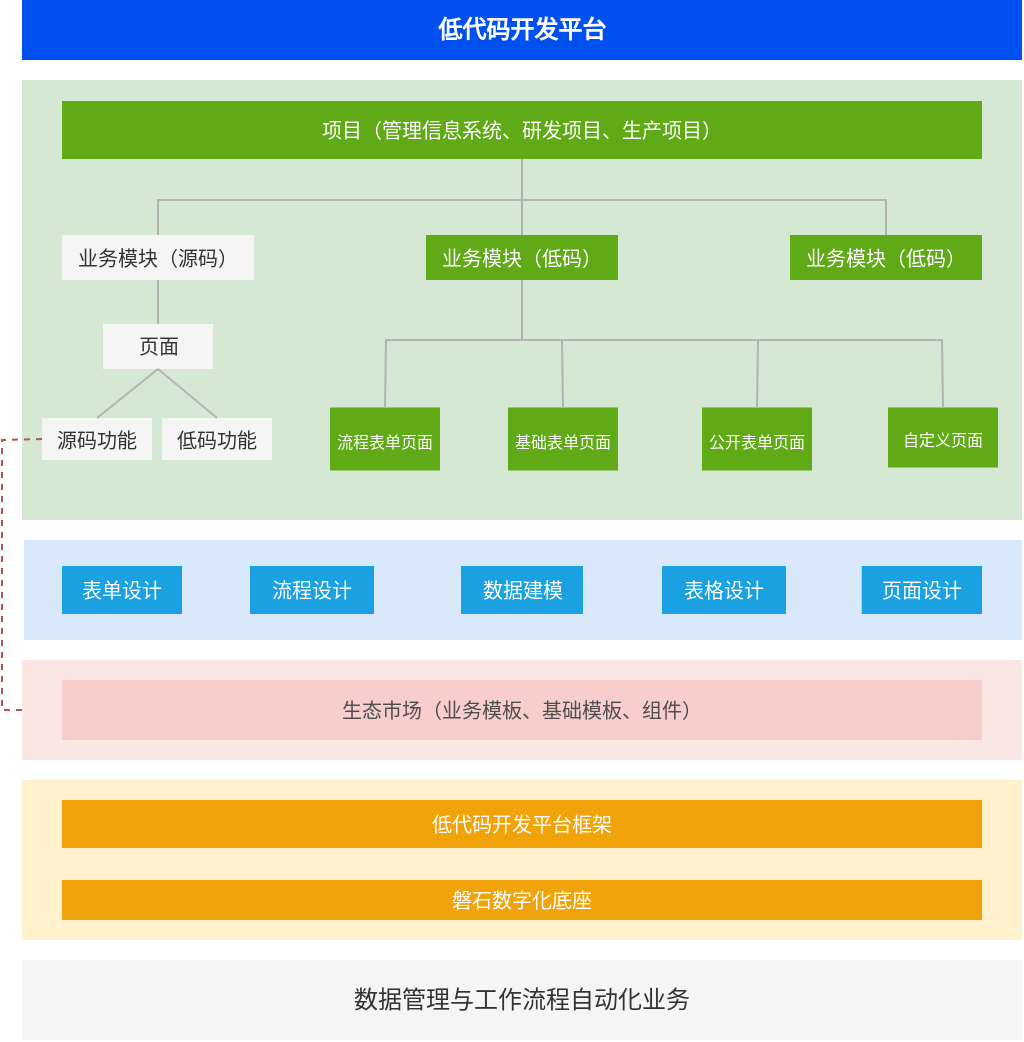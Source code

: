 <mxfile version="24.4.4" type="github">
  <diagram name="第 1 页" id="Xk4DTeO2L7ebXj1VIphF">
    <mxGraphModel dx="1195" dy="650" grid="1" gridSize="10" guides="1" tooltips="1" connect="1" arrows="1" fold="1" page="1" pageScale="1" pageWidth="827" pageHeight="1169" math="0" shadow="0">
      <root>
        <mxCell id="0" />
        <mxCell id="1" parent="0" />
        <mxCell id="1DKFtj1IndCgD2F-R4Oi-11" value="" style="rounded=0;whiteSpace=wrap;html=1;fillColor=#dae8fc;strokeColor=none;" parent="1" vertex="1">
          <mxGeometry x="331" y="670" width="499" height="50" as="geometry" />
        </mxCell>
        <mxCell id="1DKFtj1IndCgD2F-R4Oi-1" value="" style="rounded=0;whiteSpace=wrap;html=1;fillColor=#FAE7E3;dashed=1;strokeColor=none;" parent="1" vertex="1">
          <mxGeometry x="330" y="730" width="500" height="50" as="geometry" />
        </mxCell>
        <mxCell id="Bs9pkw0BLUhhkMPPzYj--3" value="" style="rounded=0;whiteSpace=wrap;html=1;fillColor=#fff2cc;dashed=1;strokeColor=none;" parent="1" vertex="1">
          <mxGeometry x="330" y="790" width="500" height="80" as="geometry" />
        </mxCell>
        <mxCell id="2grN98Y4-Hv0bliAiQ4v-3" value="" style="rounded=0;whiteSpace=wrap;html=1;fillColor=#d5e8d4;dashed=1;strokeColor=none;" parent="1" vertex="1">
          <mxGeometry x="330" y="440" width="500" height="220" as="geometry" />
        </mxCell>
        <mxCell id="2grN98Y4-Hv0bliAiQ4v-35" value="&lt;b style=&quot;&quot;&gt;&lt;font style=&quot;font-size: 12px;&quot;&gt;低代码开发平台&lt;/font&gt;&lt;/b&gt;" style="rounded=0;whiteSpace=wrap;html=1;fillColor=#0050ef;fontColor=#ffffff;strokeColor=none;" parent="1" vertex="1">
          <mxGeometry x="330" y="400" width="500" height="30" as="geometry" />
        </mxCell>
        <mxCell id="2grN98Y4-Hv0bliAiQ4v-36" value="&lt;font color=&quot;#ffffff&quot; style=&quot;font-size: 10px;&quot;&gt;低代码开发平台框架&lt;/font&gt;" style="rounded=0;whiteSpace=wrap;html=1;fillColor=#f0a30a;strokeColor=none;align=center;fontColor=#000000;" parent="1" vertex="1">
          <mxGeometry x="350" y="800" width="460" height="24" as="geometry" />
        </mxCell>
        <mxCell id="2grN98Y4-Hv0bliAiQ4v-37" value="&lt;font color=&quot;#ffffff&quot; style=&quot;font-size: 10px;&quot;&gt;磐石数字化底座&lt;/font&gt;" style="rounded=0;whiteSpace=wrap;html=1;fillColor=#f0a30a;strokeColor=none;align=center;fontColor=#000000;" parent="1" vertex="1">
          <mxGeometry x="350" y="840" width="460" height="20" as="geometry" />
        </mxCell>
        <mxCell id="2grN98Y4-Hv0bliAiQ4v-41" value="&lt;span style=&quot;font-size: 10px;&quot;&gt;项目（管理信息系统、研发项目、生产项目）&lt;/span&gt;" style="rounded=0;whiteSpace=wrap;html=1;fillColor=#60a917;fontColor=#ffffff;strokeColor=none;align=center;" parent="1" vertex="1">
          <mxGeometry x="350" y="450.5" width="460" height="29" as="geometry" />
        </mxCell>
        <mxCell id="2grN98Y4-Hv0bliAiQ4v-42" value="&lt;span style=&quot;font-size: 10px;&quot;&gt;业务模块&lt;/span&gt;&lt;span style=&quot;font-size: 10px;&quot;&gt;（源码）&lt;/span&gt;" style="rounded=0;whiteSpace=wrap;html=1;align=center;fillColor=#f5f5f5;fontColor=#333333;strokeColor=none;" parent="1" vertex="1">
          <mxGeometry x="350" y="517.5" width="96" height="22.5" as="geometry" />
        </mxCell>
        <mxCell id="2grN98Y4-Hv0bliAiQ4v-43" value="&lt;span style=&quot;font-size: 10px;&quot;&gt;低码功能&lt;/span&gt;" style="rounded=0;whiteSpace=wrap;html=1;fillColor=#f5f5f5;fontColor=#333333;strokeColor=none;align=center;" parent="1" vertex="1">
          <mxGeometry x="400" y="609" width="55" height="21" as="geometry" />
        </mxCell>
        <mxCell id="2grN98Y4-Hv0bliAiQ4v-44" value="&lt;font style=&quot;font-size: 10px;&quot;&gt;表单设计&lt;/font&gt;" style="rounded=0;whiteSpace=wrap;html=1;fillColor=#1ba1e2;fontColor=#ffffff;strokeColor=none;align=center;" parent="1" vertex="1">
          <mxGeometry x="350" y="683" width="60" height="24" as="geometry" />
        </mxCell>
        <mxCell id="2grN98Y4-Hv0bliAiQ4v-45" style="edgeStyle=orthogonalEdgeStyle;rounded=0;orthogonalLoop=1;jettySize=auto;html=1;exitX=0.5;exitY=1;exitDx=0;exitDy=0;" parent="1" source="2grN98Y4-Hv0bliAiQ4v-44" target="2grN98Y4-Hv0bliAiQ4v-44" edge="1">
          <mxGeometry relative="1" as="geometry" />
        </mxCell>
        <mxCell id="2grN98Y4-Hv0bliAiQ4v-48" value="&lt;font style=&quot;font-size: 10px;&quot;&gt;源码功能&lt;/font&gt;" style="rounded=0;whiteSpace=wrap;html=1;fillColor=#f5f5f5;strokeColor=none;align=center;fontColor=#333333;" parent="1" vertex="1">
          <mxGeometry x="340" y="609" width="55" height="21" as="geometry" />
        </mxCell>
        <mxCell id="2grN98Y4-Hv0bliAiQ4v-49" value="&lt;font style=&quot;font-size: 8px;&quot;&gt;流程表单页面&lt;/font&gt;" style="rounded=0;whiteSpace=wrap;html=1;fillColor=#60a917;fontColor=#ffffff;strokeColor=none;align=center;" parent="1" vertex="1">
          <mxGeometry x="484" y="603.75" width="55" height="31.5" as="geometry" />
        </mxCell>
        <mxCell id="2grN98Y4-Hv0bliAiQ4v-50" value="&lt;font style=&quot;font-size: 8px;&quot;&gt;基础表单页面&lt;/font&gt;" style="rounded=0;whiteSpace=wrap;html=1;fillColor=#60a917;strokeColor=none;align=center;fontColor=#ffffff;" parent="1" vertex="1">
          <mxGeometry x="573" y="603.75" width="55" height="31.5" as="geometry" />
        </mxCell>
        <mxCell id="2grN98Y4-Hv0bliAiQ4v-51" value="&lt;font style=&quot;font-size: 8px;&quot;&gt;公开表单页面&lt;/font&gt;" style="rounded=0;whiteSpace=wrap;html=1;fillColor=#60a917;strokeColor=none;align=center;fontColor=#ffffff;" parent="1" vertex="1">
          <mxGeometry x="670" y="603.75" width="55" height="31.5" as="geometry" />
        </mxCell>
        <mxCell id="2grN98Y4-Hv0bliAiQ4v-53" value="&lt;font style=&quot;font-size: 8px;&quot;&gt;自定义页面&lt;/font&gt;" style="rounded=0;whiteSpace=wrap;html=1;fillColor=#60a917;fontColor=#ffffff;strokeColor=none;align=center;" parent="1" vertex="1">
          <mxGeometry x="763" y="603.75" width="55" height="30" as="geometry" />
        </mxCell>
        <mxCell id="2grN98Y4-Hv0bliAiQ4v-66" value="&lt;font style=&quot;font-size: 10px;&quot;&gt;流程设计&lt;/font&gt;" style="rounded=0;whiteSpace=wrap;html=1;fillColor=#1ba1e2;fontColor=#ffffff;strokeColor=none;align=center;" parent="1" vertex="1">
          <mxGeometry x="444" y="683" width="62" height="24" as="geometry" />
        </mxCell>
        <mxCell id="2grN98Y4-Hv0bliAiQ4v-67" value="&lt;font style=&quot;font-size: 10px;&quot;&gt;数据建模&lt;/font&gt;" style="rounded=0;whiteSpace=wrap;html=1;fillColor=#1ba1e2;fontColor=#ffffff;strokeColor=none;align=center;" parent="1" vertex="1">
          <mxGeometry x="549.5" y="683" width="61" height="24" as="geometry" />
        </mxCell>
        <mxCell id="2grN98Y4-Hv0bliAiQ4v-68" value="&lt;font style=&quot;font-size: 10px;&quot;&gt;页面设计&lt;/font&gt;" style="rounded=0;whiteSpace=wrap;html=1;fillColor=#1ba1e2;fontColor=#ffffff;strokeColor=none;align=center;" parent="1" vertex="1">
          <mxGeometry x="749.88" y="683" width="60.12" height="24" as="geometry" />
        </mxCell>
        <mxCell id="2grN98Y4-Hv0bliAiQ4v-69" value="&lt;font style=&quot;font-size: 10px;&quot;&gt;表格设计&lt;/font&gt;" style="rounded=0;whiteSpace=wrap;html=1;fillColor=#1ba1e2;fontColor=#ffffff;strokeColor=none;align=center;" parent="1" vertex="1">
          <mxGeometry x="650" y="683" width="62" height="24" as="geometry" />
        </mxCell>
        <mxCell id="Bs9pkw0BLUhhkMPPzYj--1" value="&lt;span style=&quot;font-size: 10px;&quot;&gt;&lt;font color=&quot;#4d4d4d&quot;&gt;生态市场（业务模板、基础模板、组件）&lt;/font&gt;&lt;/span&gt;" style="rounded=0;whiteSpace=wrap;html=1;fillColor=#f8cecc;strokeColor=none;align=center;" parent="1" vertex="1">
          <mxGeometry x="350" y="740" width="460" height="30" as="geometry" />
        </mxCell>
        <mxCell id="1DKFtj1IndCgD2F-R4Oi-2" value="&lt;span style=&quot;font-size: 10px;&quot;&gt;页面&lt;/span&gt;" style="rounded=0;whiteSpace=wrap;html=1;fillColor=#f5f5f5;fontColor=#333333;strokeColor=none;align=center;" parent="1" vertex="1">
          <mxGeometry x="370.5" y="562" width="55" height="22.5" as="geometry" />
        </mxCell>
        <mxCell id="1DKFtj1IndCgD2F-R4Oi-14" value="&lt;span style=&quot;font-size: 10px;&quot;&gt;业务模块&lt;/span&gt;&lt;span style=&quot;font-size: 10px;&quot;&gt;（低码）&lt;/span&gt;" style="rounded=0;whiteSpace=wrap;html=1;align=center;fillColor=#60a917;fontColor=#ffffff;strokeColor=none;" parent="1" vertex="1">
          <mxGeometry x="532" y="517.5" width="96" height="22.5" as="geometry" />
        </mxCell>
        <mxCell id="1DKFtj1IndCgD2F-R4Oi-15" value="&lt;span style=&quot;font-size: 10px;&quot;&gt;业务模块&lt;/span&gt;&lt;span style=&quot;font-size: 10px;&quot;&gt;（低码）&lt;/span&gt;" style="rounded=0;whiteSpace=wrap;html=1;align=center;fillColor=#60a917;fontColor=#ffffff;strokeColor=none;" parent="1" vertex="1">
          <mxGeometry x="714" y="517.5" width="96" height="22.5" as="geometry" />
        </mxCell>
        <mxCell id="1DKFtj1IndCgD2F-R4Oi-17" value="" style="endArrow=none;html=1;rounded=0;entryX=0.5;entryY=1;entryDx=0;entryDy=0;exitX=0.5;exitY=0;exitDx=0;exitDy=0;strokeColor=#B3B3B3;" parent="1" source="1DKFtj1IndCgD2F-R4Oi-14" target="2grN98Y4-Hv0bliAiQ4v-41" edge="1">
          <mxGeometry width="50" height="50" relative="1" as="geometry">
            <mxPoint x="550" y="550" as="sourcePoint" />
            <mxPoint x="600" y="500" as="targetPoint" />
          </mxGeometry>
        </mxCell>
        <mxCell id="1DKFtj1IndCgD2F-R4Oi-18" value="" style="endArrow=none;html=1;rounded=0;exitX=0.5;exitY=0;exitDx=0;exitDy=0;entryX=0.5;entryY=1;entryDx=0;entryDy=0;strokeColor=#B3B3B3;" parent="1" source="2grN98Y4-Hv0bliAiQ4v-42" target="2grN98Y4-Hv0bliAiQ4v-41" edge="1">
          <mxGeometry width="50" height="50" relative="1" as="geometry">
            <mxPoint x="550" y="550" as="sourcePoint" />
            <mxPoint x="600" y="500" as="targetPoint" />
            <Array as="points">
              <mxPoint x="398" y="500" />
              <mxPoint x="580" y="500" />
            </Array>
          </mxGeometry>
        </mxCell>
        <mxCell id="1DKFtj1IndCgD2F-R4Oi-20" value="" style="endArrow=none;html=1;rounded=0;entryX=0.5;entryY=0;entryDx=0;entryDy=0;strokeColor=#B3B3B3;" parent="1" target="1DKFtj1IndCgD2F-R4Oi-15" edge="1">
          <mxGeometry width="50" height="50" relative="1" as="geometry">
            <mxPoint x="580" y="480" as="sourcePoint" />
            <mxPoint x="762" y="518" as="targetPoint" />
            <Array as="points">
              <mxPoint x="580" y="500" />
              <mxPoint x="762" y="500" />
            </Array>
          </mxGeometry>
        </mxCell>
        <mxCell id="1DKFtj1IndCgD2F-R4Oi-21" value="" style="endArrow=none;html=1;rounded=0;entryX=0.5;entryY=1;entryDx=0;entryDy=0;strokeColor=#B3B3B3;" parent="1" source="1DKFtj1IndCgD2F-R4Oi-2" target="2grN98Y4-Hv0bliAiQ4v-42" edge="1">
          <mxGeometry width="50" height="50" relative="1" as="geometry">
            <mxPoint x="660" y="570" as="sourcePoint" />
            <mxPoint x="710" y="520" as="targetPoint" />
          </mxGeometry>
        </mxCell>
        <mxCell id="1DKFtj1IndCgD2F-R4Oi-41" value="" style="endArrow=none;html=1;rounded=0;exitX=0.5;exitY=0;exitDx=0;exitDy=0;entryX=0.5;entryY=1;entryDx=0;entryDy=0;fillColor=#f5f5f5;strokeColor=#B3B3B3;" parent="1" source="2grN98Y4-Hv0bliAiQ4v-49" target="1DKFtj1IndCgD2F-R4Oi-14" edge="1">
          <mxGeometry width="50" height="50" relative="1" as="geometry">
            <mxPoint x="570" y="570" as="sourcePoint" />
            <mxPoint x="620" y="520" as="targetPoint" />
            <Array as="points">
              <mxPoint x="512" y="570" />
              <mxPoint x="580" y="570" />
            </Array>
          </mxGeometry>
        </mxCell>
        <mxCell id="1DKFtj1IndCgD2F-R4Oi-42" value="" style="endArrow=none;html=1;rounded=0;exitX=0.5;exitY=0;exitDx=0;exitDy=0;entryX=0.5;entryY=1;entryDx=0;entryDy=0;fillColor=#f5f5f5;strokeColor=#B3B3B3;" parent="1" source="2grN98Y4-Hv0bliAiQ4v-50" target="1DKFtj1IndCgD2F-R4Oi-14" edge="1">
          <mxGeometry width="50" height="50" relative="1" as="geometry">
            <mxPoint x="522" y="614" as="sourcePoint" />
            <mxPoint x="590" y="550" as="targetPoint" />
            <Array as="points">
              <mxPoint x="600" y="570" />
              <mxPoint x="580" y="570" />
            </Array>
          </mxGeometry>
        </mxCell>
        <mxCell id="1DKFtj1IndCgD2F-R4Oi-43" value="" style="endArrow=none;html=1;rounded=0;exitX=0.5;exitY=0;exitDx=0;exitDy=0;entryX=0.5;entryY=1;entryDx=0;entryDy=0;fillColor=#f5f5f5;strokeColor=#B3B3B3;" parent="1" source="2grN98Y4-Hv0bliAiQ4v-51" target="1DKFtj1IndCgD2F-R4Oi-14" edge="1">
          <mxGeometry width="50" height="50" relative="1" as="geometry">
            <mxPoint x="611" y="614" as="sourcePoint" />
            <mxPoint x="590" y="550" as="targetPoint" />
            <Array as="points">
              <mxPoint x="698" y="570" />
              <mxPoint x="580" y="570" />
            </Array>
          </mxGeometry>
        </mxCell>
        <mxCell id="1DKFtj1IndCgD2F-R4Oi-44" value="" style="endArrow=none;html=1;rounded=0;exitX=0.5;exitY=0;exitDx=0;exitDy=0;entryX=0.5;entryY=1;entryDx=0;entryDy=0;fillColor=#f5f5f5;strokeColor=#B3B3B3;" parent="1" source="2grN98Y4-Hv0bliAiQ4v-53" target="1DKFtj1IndCgD2F-R4Oi-14" edge="1">
          <mxGeometry width="50" height="50" relative="1" as="geometry">
            <mxPoint x="708" y="614" as="sourcePoint" />
            <mxPoint x="590" y="550" as="targetPoint" />
            <Array as="points">
              <mxPoint x="790" y="570" />
              <mxPoint x="580" y="570" />
            </Array>
          </mxGeometry>
        </mxCell>
        <mxCell id="1DKFtj1IndCgD2F-R4Oi-45" value="" style="endArrow=none;html=1;rounded=0;exitX=0.5;exitY=0;exitDx=0;exitDy=0;entryX=0.5;entryY=1;entryDx=0;entryDy=0;fillColor=#f5f5f5;strokeColor=#B3B3B3;" parent="1" source="2grN98Y4-Hv0bliAiQ4v-48" target="1DKFtj1IndCgD2F-R4Oi-2" edge="1">
          <mxGeometry width="50" height="50" relative="1" as="geometry">
            <mxPoint x="490" y="580" as="sourcePoint" />
            <mxPoint x="540" y="530" as="targetPoint" />
          </mxGeometry>
        </mxCell>
        <mxCell id="1DKFtj1IndCgD2F-R4Oi-46" value="" style="endArrow=none;html=1;rounded=0;exitX=0.5;exitY=1;exitDx=0;exitDy=0;entryX=0.5;entryY=0;entryDx=0;entryDy=0;fillColor=#f5f5f5;strokeColor=#B3B3B3;" parent="1" source="1DKFtj1IndCgD2F-R4Oi-2" target="2grN98Y4-Hv0bliAiQ4v-43" edge="1">
          <mxGeometry width="50" height="50" relative="1" as="geometry">
            <mxPoint x="378" y="619" as="sourcePoint" />
            <mxPoint x="408" y="595" as="targetPoint" />
          </mxGeometry>
        </mxCell>
        <mxCell id="1DKFtj1IndCgD2F-R4Oi-47" value="" style="endArrow=none;html=1;rounded=0;entryX=0;entryY=0.5;entryDx=0;entryDy=0;exitX=0;exitY=0.5;exitDx=0;exitDy=0;fillColor=#f8cecc;strokeColor=#b85450;dashed=1;" parent="1" source="1DKFtj1IndCgD2F-R4Oi-1" target="2grN98Y4-Hv0bliAiQ4v-48" edge="1">
          <mxGeometry width="50" height="50" relative="1" as="geometry">
            <mxPoint x="570" y="760" as="sourcePoint" />
            <mxPoint x="620" y="710" as="targetPoint" />
            <Array as="points">
              <mxPoint x="320" y="755" />
              <mxPoint x="320" y="620" />
            </Array>
          </mxGeometry>
        </mxCell>
        <mxCell id="w6yi-zTWDCZIElaEAg0r-1" value="数据管理与工作流程自动化业务" style="rounded=0;whiteSpace=wrap;html=1;fillColor=#f5f5f5;fontColor=#333333;strokeColor=none;" vertex="1" parent="1">
          <mxGeometry x="330" y="880" width="500" height="40" as="geometry" />
        </mxCell>
      </root>
    </mxGraphModel>
  </diagram>
</mxfile>
